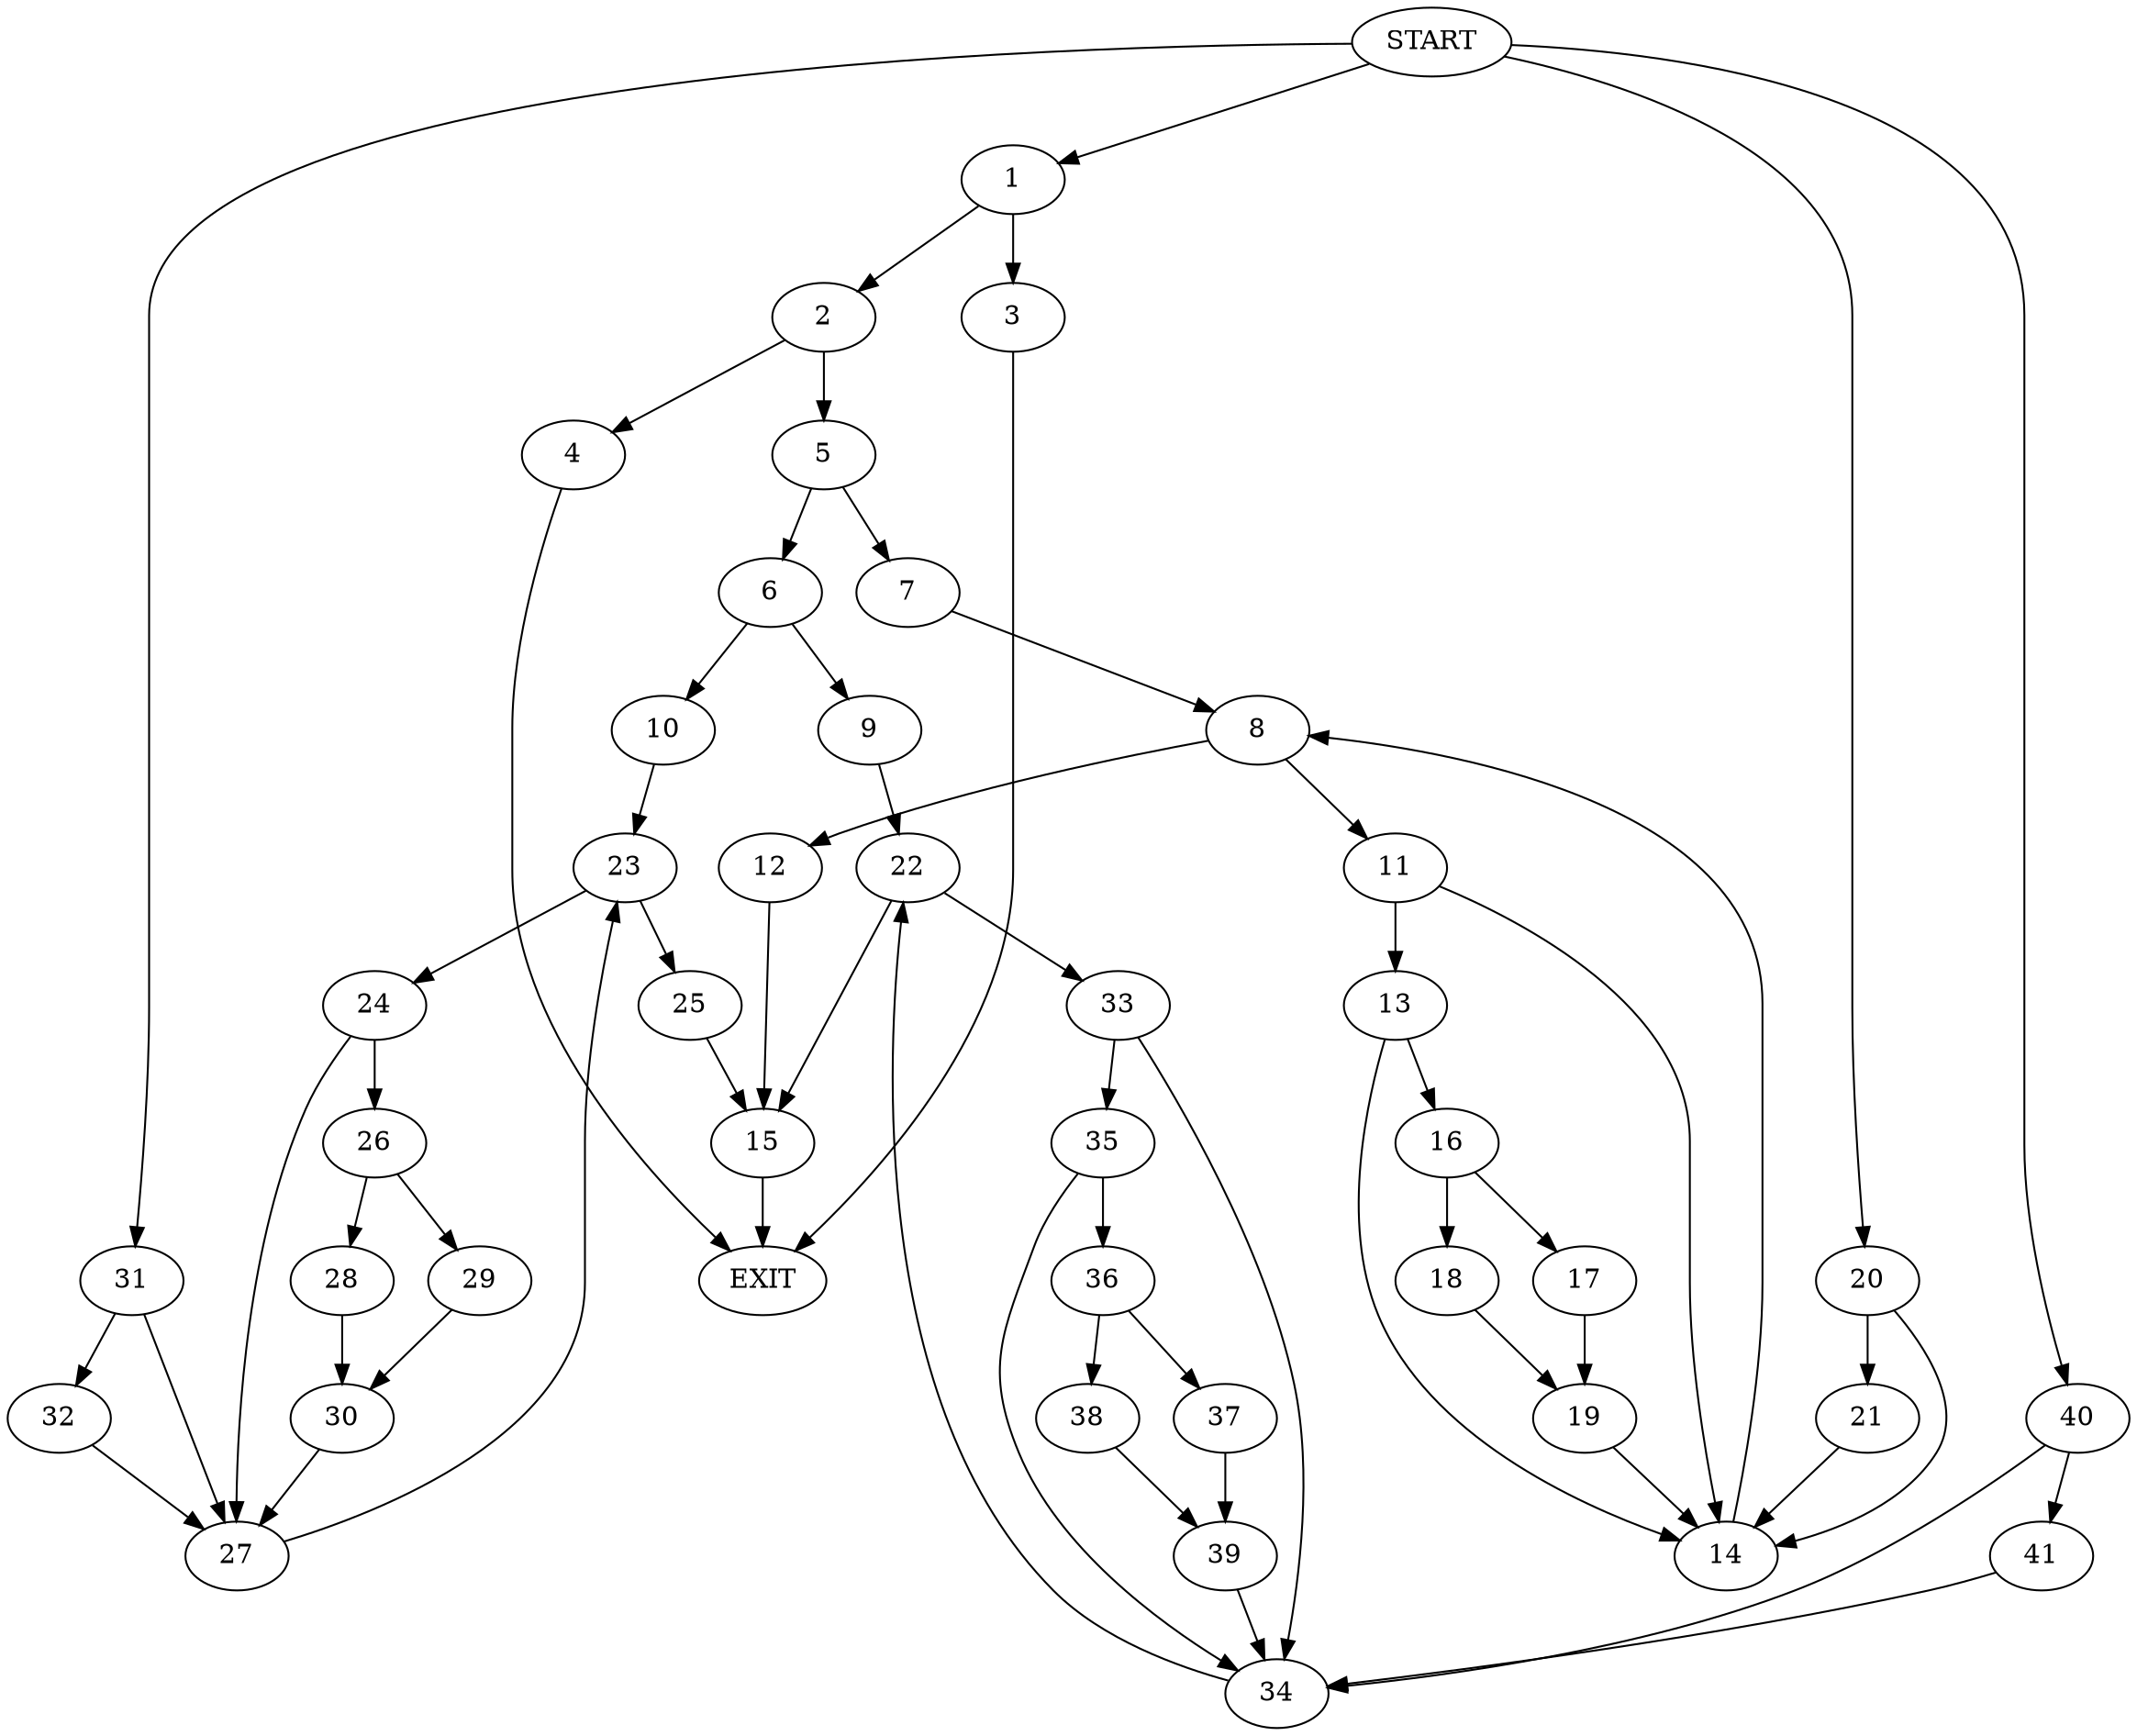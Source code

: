 digraph {
0 [label="START"]
42 [label="EXIT"]
0 -> 1
1 -> 2
1 -> 3
2 -> 4
2 -> 5
3 -> 42
4 -> 42
5 -> 6
5 -> 7
7 -> 8
6 -> 9
6 -> 10
8 -> 11
8 -> 12
11 -> 13
11 -> 14
12 -> 15
13 -> 16
13 -> 14
14 -> 8
16 -> 17
16 -> 18
17 -> 19
18 -> 19
19 -> 14
0 -> 20
20 -> 21
20 -> 14
21 -> 14
15 -> 42
9 -> 22
10 -> 23
23 -> 24
23 -> 25
25 -> 15
24 -> 26
24 -> 27
27 -> 23
26 -> 28
26 -> 29
29 -> 30
28 -> 30
30 -> 27
0 -> 31
31 -> 27
31 -> 32
32 -> 27
22 -> 33
22 -> 15
33 -> 34
33 -> 35
35 -> 36
35 -> 34
34 -> 22
36 -> 37
36 -> 38
37 -> 39
38 -> 39
39 -> 34
0 -> 40
40 -> 41
40 -> 34
41 -> 34
}
